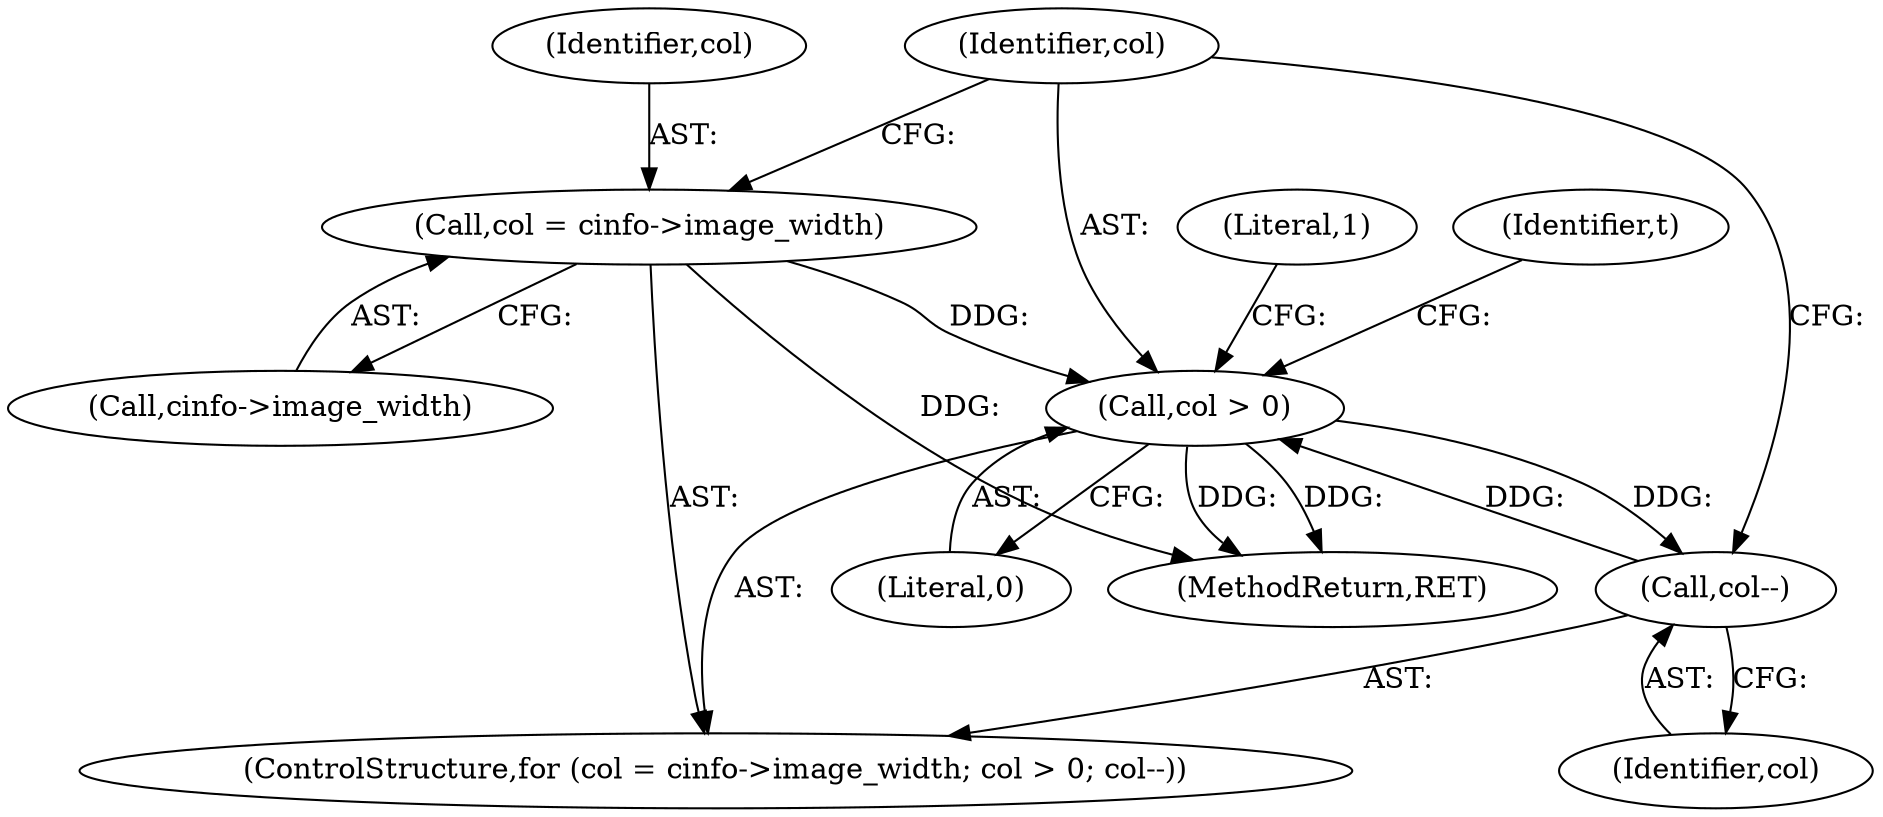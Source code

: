 digraph "0_libjpeg-turbo_9c78a04df4e44ef6487eee99c4258397f4fdca55@API" {
"1000243" [label="(Call,col = cinfo->image_width)"];
"1000248" [label="(Call,col > 0)"];
"1000251" [label="(Call,col--)"];
"1000244" [label="(Identifier,col)"];
"1000255" [label="(Identifier,t)"];
"1000462" [label="(MethodReturn,RET)"];
"1000461" [label="(Literal,1)"];
"1000242" [label="(ControlStructure,for (col = cinfo->image_width; col > 0; col--))"];
"1000252" [label="(Identifier,col)"];
"1000250" [label="(Literal,0)"];
"1000251" [label="(Call,col--)"];
"1000248" [label="(Call,col > 0)"];
"1000243" [label="(Call,col = cinfo->image_width)"];
"1000249" [label="(Identifier,col)"];
"1000245" [label="(Call,cinfo->image_width)"];
"1000243" -> "1000242"  [label="AST: "];
"1000243" -> "1000245"  [label="CFG: "];
"1000244" -> "1000243"  [label="AST: "];
"1000245" -> "1000243"  [label="AST: "];
"1000249" -> "1000243"  [label="CFG: "];
"1000243" -> "1000462"  [label="DDG: "];
"1000243" -> "1000248"  [label="DDG: "];
"1000248" -> "1000242"  [label="AST: "];
"1000248" -> "1000250"  [label="CFG: "];
"1000249" -> "1000248"  [label="AST: "];
"1000250" -> "1000248"  [label="AST: "];
"1000255" -> "1000248"  [label="CFG: "];
"1000461" -> "1000248"  [label="CFG: "];
"1000248" -> "1000462"  [label="DDG: "];
"1000248" -> "1000462"  [label="DDG: "];
"1000251" -> "1000248"  [label="DDG: "];
"1000248" -> "1000251"  [label="DDG: "];
"1000251" -> "1000242"  [label="AST: "];
"1000251" -> "1000252"  [label="CFG: "];
"1000252" -> "1000251"  [label="AST: "];
"1000249" -> "1000251"  [label="CFG: "];
}
